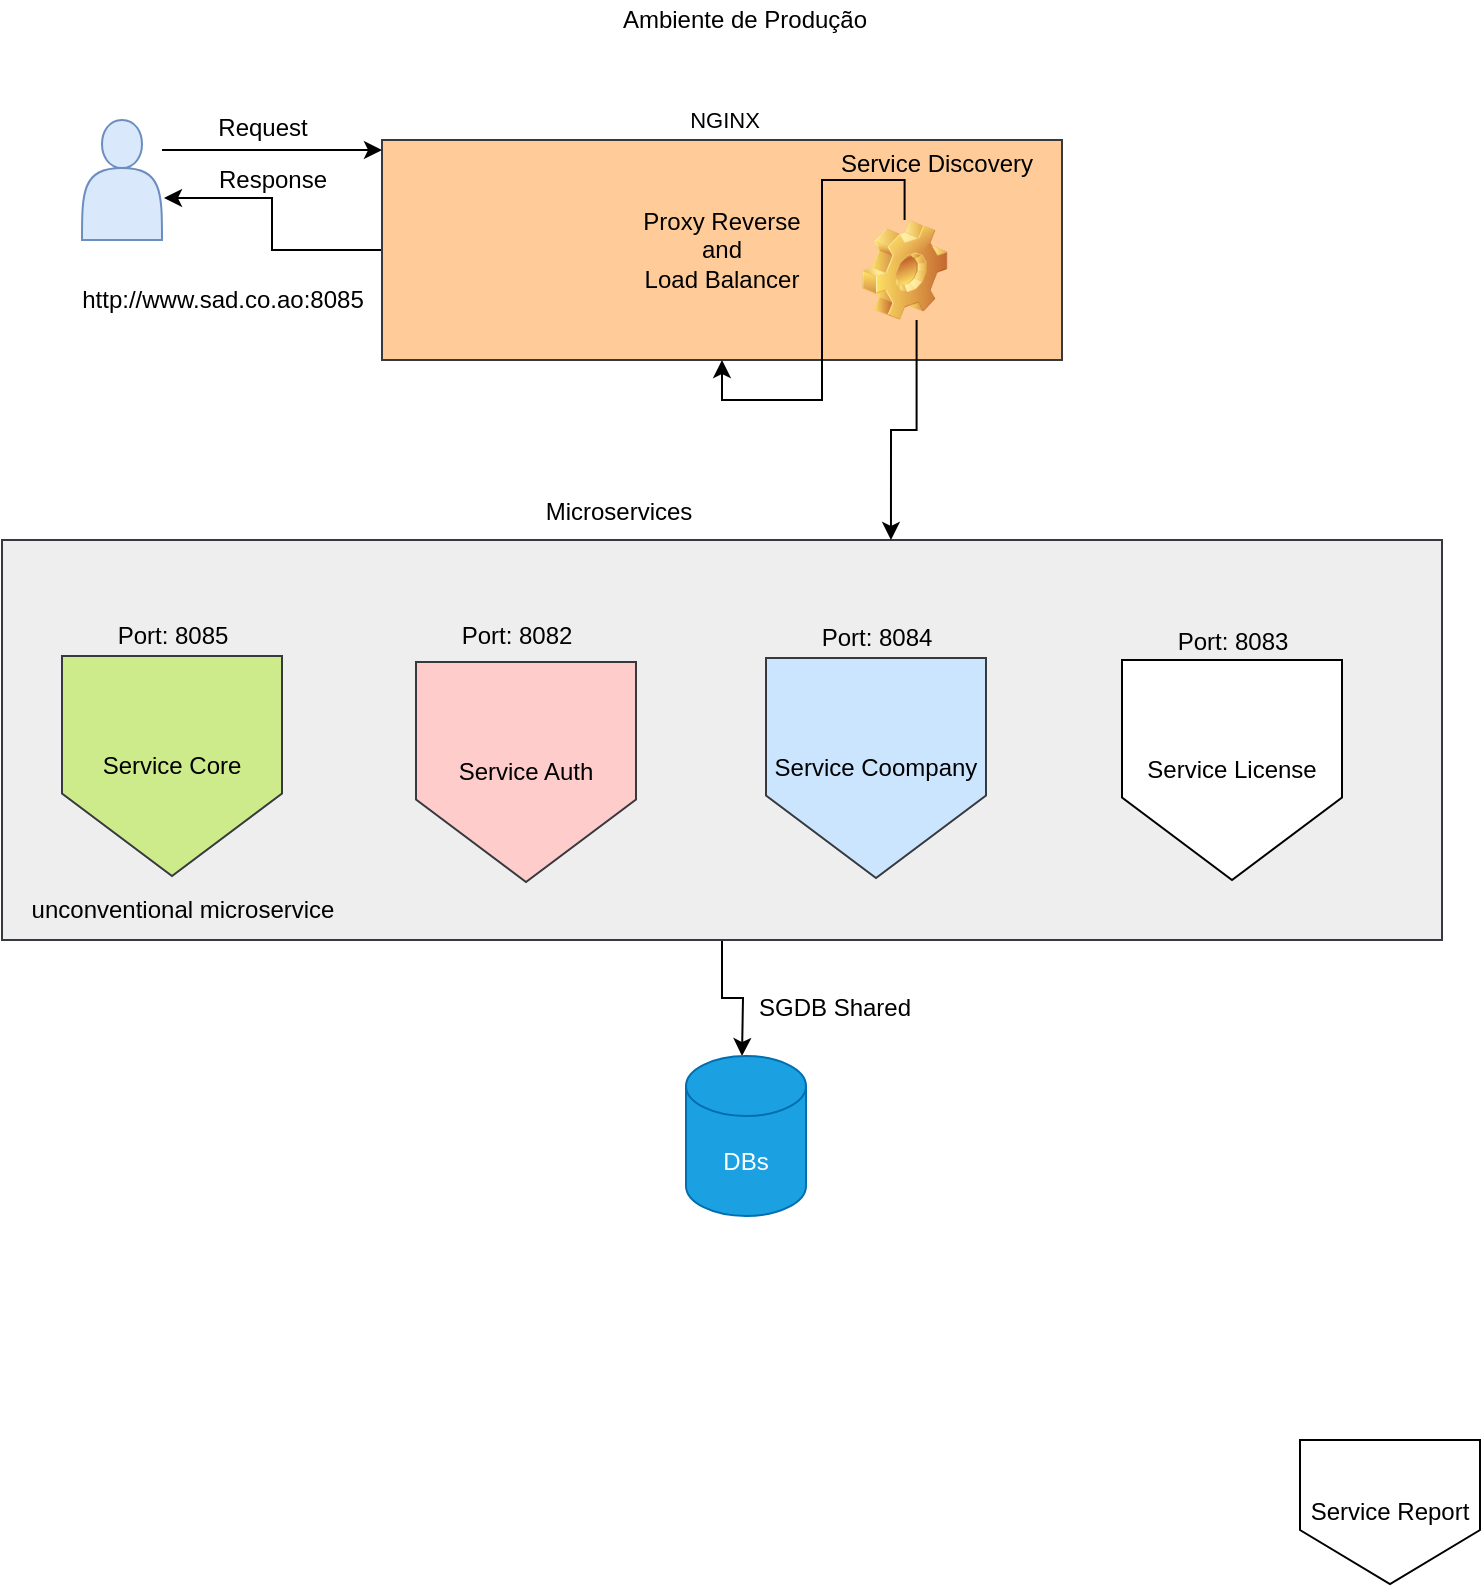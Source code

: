 <mxfile version="15.0.4" type="github">
  <diagram id="dzHz6PURdMUeBRdcUXWA" name="Page-1">
    <mxGraphModel dx="1422" dy="791" grid="1" gridSize="10" guides="1" tooltips="1" connect="1" arrows="1" fold="1" page="1" pageScale="1" pageWidth="850" pageHeight="1100" math="0" shadow="0">
      <root>
        <mxCell id="0" />
        <mxCell id="1" parent="0" />
        <mxCell id="CGGLK1w7JqWtkr7omzfc-14" style="edgeStyle=orthogonalEdgeStyle;rounded=0;orthogonalLoop=1;jettySize=auto;html=1;entryX=1.025;entryY=0.65;entryDx=0;entryDy=0;entryPerimeter=0;align=center;" edge="1" parent="1" source="CGGLK1w7JqWtkr7omzfc-1" target="CGGLK1w7JqWtkr7omzfc-2">
          <mxGeometry relative="1" as="geometry" />
        </mxCell>
        <mxCell id="CGGLK1w7JqWtkr7omzfc-1" value="&lt;div&gt;Proxy Reverse&lt;/div&gt;&lt;div&gt;and&lt;/div&gt;&lt;div&gt;Load Balancer&lt;br&gt;&lt;/div&gt;" style="rounded=0;whiteSpace=wrap;html=1;fillColor=#ffcc99;strokeColor=#36393d;align=center;" vertex="1" parent="1">
          <mxGeometry x="251" y="90" width="340" height="110" as="geometry" />
        </mxCell>
        <mxCell id="CGGLK1w7JqWtkr7omzfc-3" style="edgeStyle=orthogonalEdgeStyle;rounded=0;orthogonalLoop=1;jettySize=auto;html=1;entryX=0;entryY=0.5;entryDx=0;entryDy=0;align=center;" edge="1" parent="1">
          <mxGeometry relative="1" as="geometry">
            <mxPoint x="141" y="95" as="sourcePoint" />
            <mxPoint x="251" y="95" as="targetPoint" />
          </mxGeometry>
        </mxCell>
        <mxCell id="CGGLK1w7JqWtkr7omzfc-2" value="" style="shape=actor;whiteSpace=wrap;html=1;fillColor=#dae8fc;strokeColor=#6c8ebf;align=center;" vertex="1" parent="1">
          <mxGeometry x="101" y="80" width="40" height="60" as="geometry" />
        </mxCell>
        <mxCell id="CGGLK1w7JqWtkr7omzfc-5" value="Request" style="text;html=1;align=center;verticalAlign=middle;resizable=0;points=[];autosize=1;strokeColor=none;" vertex="1" parent="1">
          <mxGeometry x="161" y="74" width="60" height="20" as="geometry" />
        </mxCell>
        <mxCell id="CGGLK1w7JqWtkr7omzfc-24" style="edgeStyle=orthogonalEdgeStyle;rounded=0;orthogonalLoop=1;jettySize=auto;html=1;align=center;" edge="1" parent="1" source="CGGLK1w7JqWtkr7omzfc-20">
          <mxGeometry relative="1" as="geometry">
            <mxPoint x="431" y="548" as="targetPoint" />
          </mxGeometry>
        </mxCell>
        <mxCell id="CGGLK1w7JqWtkr7omzfc-20" value="" style="rounded=0;whiteSpace=wrap;html=1;fillColor=#eeeeee;strokeColor=#36393d;align=center;" vertex="1" parent="1">
          <mxGeometry x="61" y="290" width="720" height="200" as="geometry" />
        </mxCell>
        <mxCell id="CGGLK1w7JqWtkr7omzfc-7" value="Service Core" style="shape=offPageConnector;whiteSpace=wrap;html=1;fillColor=#cdeb8b;strokeColor=#36393d;align=center;" vertex="1" parent="1">
          <mxGeometry x="91" y="348" width="110" height="110" as="geometry" />
        </mxCell>
        <mxCell id="CGGLK1w7JqWtkr7omzfc-15" value="Response" style="text;html=1;align=center;verticalAlign=middle;resizable=0;points=[];autosize=1;strokeColor=none;" vertex="1" parent="1">
          <mxGeometry x="161" y="100" width="70" height="20" as="geometry" />
        </mxCell>
        <mxCell id="CGGLK1w7JqWtkr7omzfc-16" value="Service Report" style="shape=offPageConnector;whiteSpace=wrap;html=1;" vertex="1" parent="1">
          <mxGeometry x="710" y="740" width="90" height="72" as="geometry" />
        </mxCell>
        <mxCell id="CGGLK1w7JqWtkr7omzfc-17" value="Service Auth" style="shape=offPageConnector;whiteSpace=wrap;html=1;fillColor=#ffcccc;strokeColor=#36393d;align=center;" vertex="1" parent="1">
          <mxGeometry x="268" y="351" width="110" height="110" as="geometry" />
        </mxCell>
        <mxCell id="CGGLK1w7JqWtkr7omzfc-18" value="Service Coompany" style="shape=offPageConnector;whiteSpace=wrap;html=1;fillColor=#cce5ff;strokeColor=#36393d;align=center;" vertex="1" parent="1">
          <mxGeometry x="443" y="349" width="110" height="110" as="geometry" />
        </mxCell>
        <mxCell id="CGGLK1w7JqWtkr7omzfc-19" value="Service License" style="shape=offPageConnector;whiteSpace=wrap;html=1;align=center;" vertex="1" parent="1">
          <mxGeometry x="621" y="350" width="110" height="110" as="geometry" />
        </mxCell>
        <mxCell id="CGGLK1w7JqWtkr7omzfc-23" value="DBs" style="shape=cylinder3;whiteSpace=wrap;html=1;boundedLbl=1;backgroundOutline=1;size=15;fillColor=#1ba1e2;strokeColor=#006EAF;fontColor=#ffffff;align=center;" vertex="1" parent="1">
          <mxGeometry x="403" y="548" width="60" height="80" as="geometry" />
        </mxCell>
        <mxCell id="CGGLK1w7JqWtkr7omzfc-25" value="SGDB Shared" style="text;html=1;align=center;verticalAlign=middle;resizable=0;points=[];autosize=1;strokeColor=none;" vertex="1" parent="1">
          <mxGeometry x="432" y="514" width="90" height="20" as="geometry" />
        </mxCell>
        <mxCell id="CGGLK1w7JqWtkr7omzfc-26" value="http://www.sad.co.ao:8085" style="text;html=1;align=center;verticalAlign=middle;resizable=0;points=[];autosize=1;strokeColor=none;" vertex="1" parent="1">
          <mxGeometry x="91" y="160" width="160" height="20" as="geometry" />
        </mxCell>
        <mxCell id="CGGLK1w7JqWtkr7omzfc-30" style="edgeStyle=orthogonalEdgeStyle;rounded=0;orthogonalLoop=1;jettySize=auto;html=1;entryX=0.609;entryY=0;entryDx=0;entryDy=0;entryPerimeter=0;align=center;" edge="1" parent="1">
          <mxGeometry relative="1" as="geometry">
            <mxPoint x="518.3" y="180" as="sourcePoint" />
            <mxPoint x="505.48" y="290" as="targetPoint" />
            <Array as="points">
              <mxPoint x="518" y="235" />
              <mxPoint x="506" y="235" />
            </Array>
          </mxGeometry>
        </mxCell>
        <mxCell id="CGGLK1w7JqWtkr7omzfc-31" style="edgeStyle=orthogonalEdgeStyle;rounded=0;orthogonalLoop=1;jettySize=auto;html=1;align=center;" edge="1" parent="1" source="CGGLK1w7JqWtkr7omzfc-29" target="CGGLK1w7JqWtkr7omzfc-1">
          <mxGeometry relative="1" as="geometry" />
        </mxCell>
        <mxCell id="CGGLK1w7JqWtkr7omzfc-33" value="NGINX" style="edgeLabel;html=1;align=center;verticalAlign=middle;resizable=0;points=[];" vertex="1" connectable="0" parent="CGGLK1w7JqWtkr7omzfc-31">
          <mxGeometry x="0.474" y="-4" relative="1" as="geometry">
            <mxPoint x="-43" y="-136" as="offset" />
          </mxGeometry>
        </mxCell>
        <mxCell id="CGGLK1w7JqWtkr7omzfc-29" value="" style="shape=image;html=1;verticalLabelPosition=bottom;verticalAlign=top;imageAspect=1;aspect=fixed;image=img/clipart/Gear_128x128.png;align=center;" vertex="1" parent="1">
          <mxGeometry x="491" y="130" width="42.62" height="50" as="geometry" />
        </mxCell>
        <mxCell id="CGGLK1w7JqWtkr7omzfc-32" value="Service Discovery" style="text;html=1;align=center;verticalAlign=middle;resizable=0;points=[];autosize=1;strokeColor=none;" vertex="1" parent="1">
          <mxGeometry x="473" y="92" width="110" height="20" as="geometry" />
        </mxCell>
        <mxCell id="CGGLK1w7JqWtkr7omzfc-34" value="Port: 8085" style="text;html=1;align=center;verticalAlign=middle;resizable=0;points=[];autosize=1;strokeColor=none;" vertex="1" parent="1">
          <mxGeometry x="111" y="328" width="70" height="20" as="geometry" />
        </mxCell>
        <mxCell id="CGGLK1w7JqWtkr7omzfc-35" value="Port: 8082" style="text;html=1;align=center;verticalAlign=middle;resizable=0;points=[];autosize=1;strokeColor=none;" vertex="1" parent="1">
          <mxGeometry x="283" y="328" width="70" height="20" as="geometry" />
        </mxCell>
        <mxCell id="CGGLK1w7JqWtkr7omzfc-36" value="Port: 8084" style="text;html=1;align=center;verticalAlign=middle;resizable=0;points=[];autosize=1;strokeColor=none;" vertex="1" parent="1">
          <mxGeometry x="463" y="329" width="70" height="20" as="geometry" />
        </mxCell>
        <mxCell id="CGGLK1w7JqWtkr7omzfc-37" value="Port: 8083" style="text;html=1;align=center;verticalAlign=middle;resizable=0;points=[];autosize=1;strokeColor=none;" vertex="1" parent="1">
          <mxGeometry x="641" y="331" width="70" height="20" as="geometry" />
        </mxCell>
        <mxCell id="CGGLK1w7JqWtkr7omzfc-38" value="Ambiente de Produção" style="text;html=1;align=center;verticalAlign=middle;resizable=0;points=[];autosize=1;strokeColor=none;" vertex="1" parent="1">
          <mxGeometry x="362" y="20" width="140" height="20" as="geometry" />
        </mxCell>
        <mxCell id="CGGLK1w7JqWtkr7omzfc-39" value="Microservices" style="text;html=1;align=center;verticalAlign=middle;resizable=0;points=[];autosize=1;strokeColor=none;" vertex="1" parent="1">
          <mxGeometry x="324" y="266" width="90" height="20" as="geometry" />
        </mxCell>
        <mxCell id="CGGLK1w7JqWtkr7omzfc-40" value="&lt;span class=&quot;VIiyi&quot; lang=&quot;en&quot;&gt;&lt;span class=&quot;JLqJ4b ChMk0b&quot;&gt;&lt;span&gt;unconventional microservice&lt;/span&gt;&lt;/span&gt;&lt;/span&gt; " style="text;html=1;align=center;verticalAlign=middle;resizable=0;points=[];autosize=1;strokeColor=none;" vertex="1" parent="1">
          <mxGeometry x="66" y="465" width="170" height="20" as="geometry" />
        </mxCell>
      </root>
    </mxGraphModel>
  </diagram>
</mxfile>
